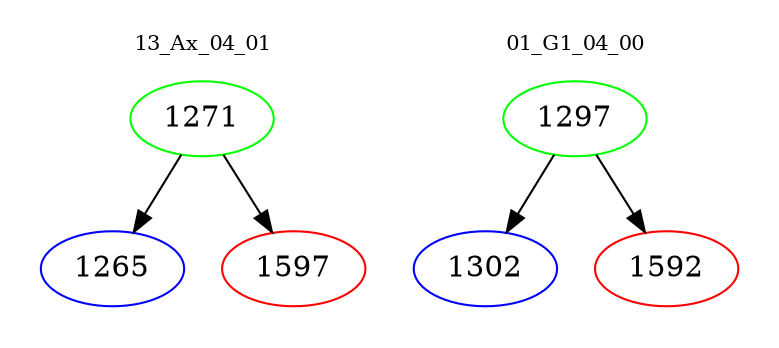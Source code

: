 digraph{
subgraph cluster_0 {
color = white
label = "13_Ax_04_01";
fontsize=10;
T0_1271 [label="1271", color="green"]
T0_1271 -> T0_1265 [color="black"]
T0_1265 [label="1265", color="blue"]
T0_1271 -> T0_1597 [color="black"]
T0_1597 [label="1597", color="red"]
}
subgraph cluster_1 {
color = white
label = "01_G1_04_00";
fontsize=10;
T1_1297 [label="1297", color="green"]
T1_1297 -> T1_1302 [color="black"]
T1_1302 [label="1302", color="blue"]
T1_1297 -> T1_1592 [color="black"]
T1_1592 [label="1592", color="red"]
}
}
